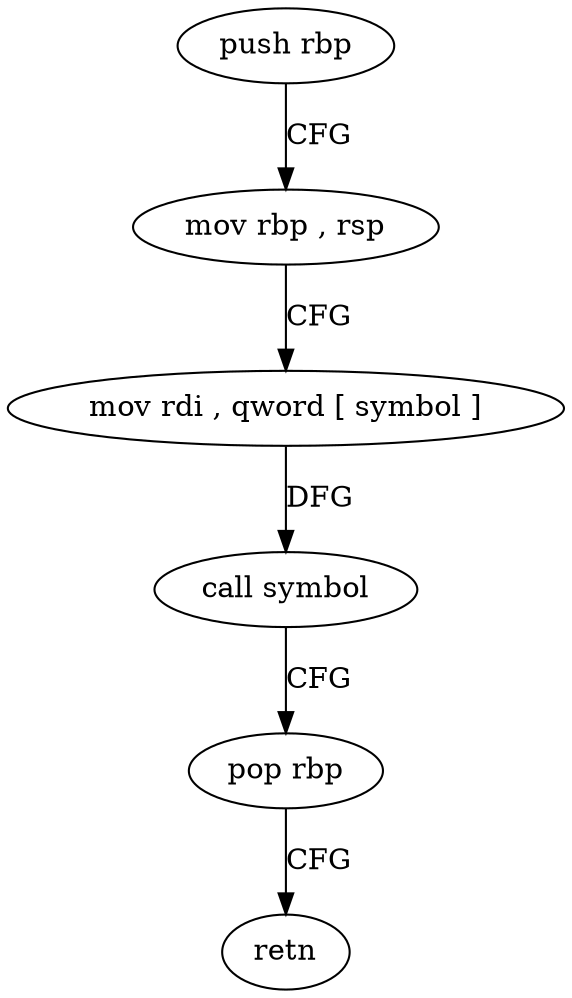 digraph "func" {
"4204208" [label = "push rbp" ]
"4204209" [label = "mov rbp , rsp" ]
"4204212" [label = "mov rdi , qword [ symbol ]" ]
"4204220" [label = "call symbol" ]
"4204225" [label = "pop rbp" ]
"4204226" [label = "retn" ]
"4204208" -> "4204209" [ label = "CFG" ]
"4204209" -> "4204212" [ label = "CFG" ]
"4204212" -> "4204220" [ label = "DFG" ]
"4204220" -> "4204225" [ label = "CFG" ]
"4204225" -> "4204226" [ label = "CFG" ]
}
